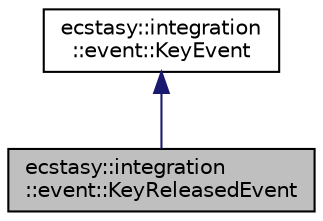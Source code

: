 digraph "ecstasy::integration::event::KeyReleasedEvent"
{
 // LATEX_PDF_SIZE
  edge [fontname="Helvetica",fontsize="10",labelfontname="Helvetica",labelfontsize="10"];
  node [fontname="Helvetica",fontsize="10",shape=record];
  Node1 [label="ecstasy::integration\l::event::KeyReleasedEvent",height=0.2,width=0.4,color="black", fillcolor="grey75", style="filled", fontcolor="black",tooltip="Event describing a key released."];
  Node2 -> Node1 [dir="back",color="midnightblue",fontsize="10",style="solid",fontname="Helvetica"];
  Node2 [label="ecstasy::integration\l::event::KeyEvent",height=0.2,width=0.4,color="black", fillcolor="white", style="filled",URL="$structecstasy_1_1integration_1_1event_1_1_key_event.html",tooltip="Event describing a key pressed or released."];
}
